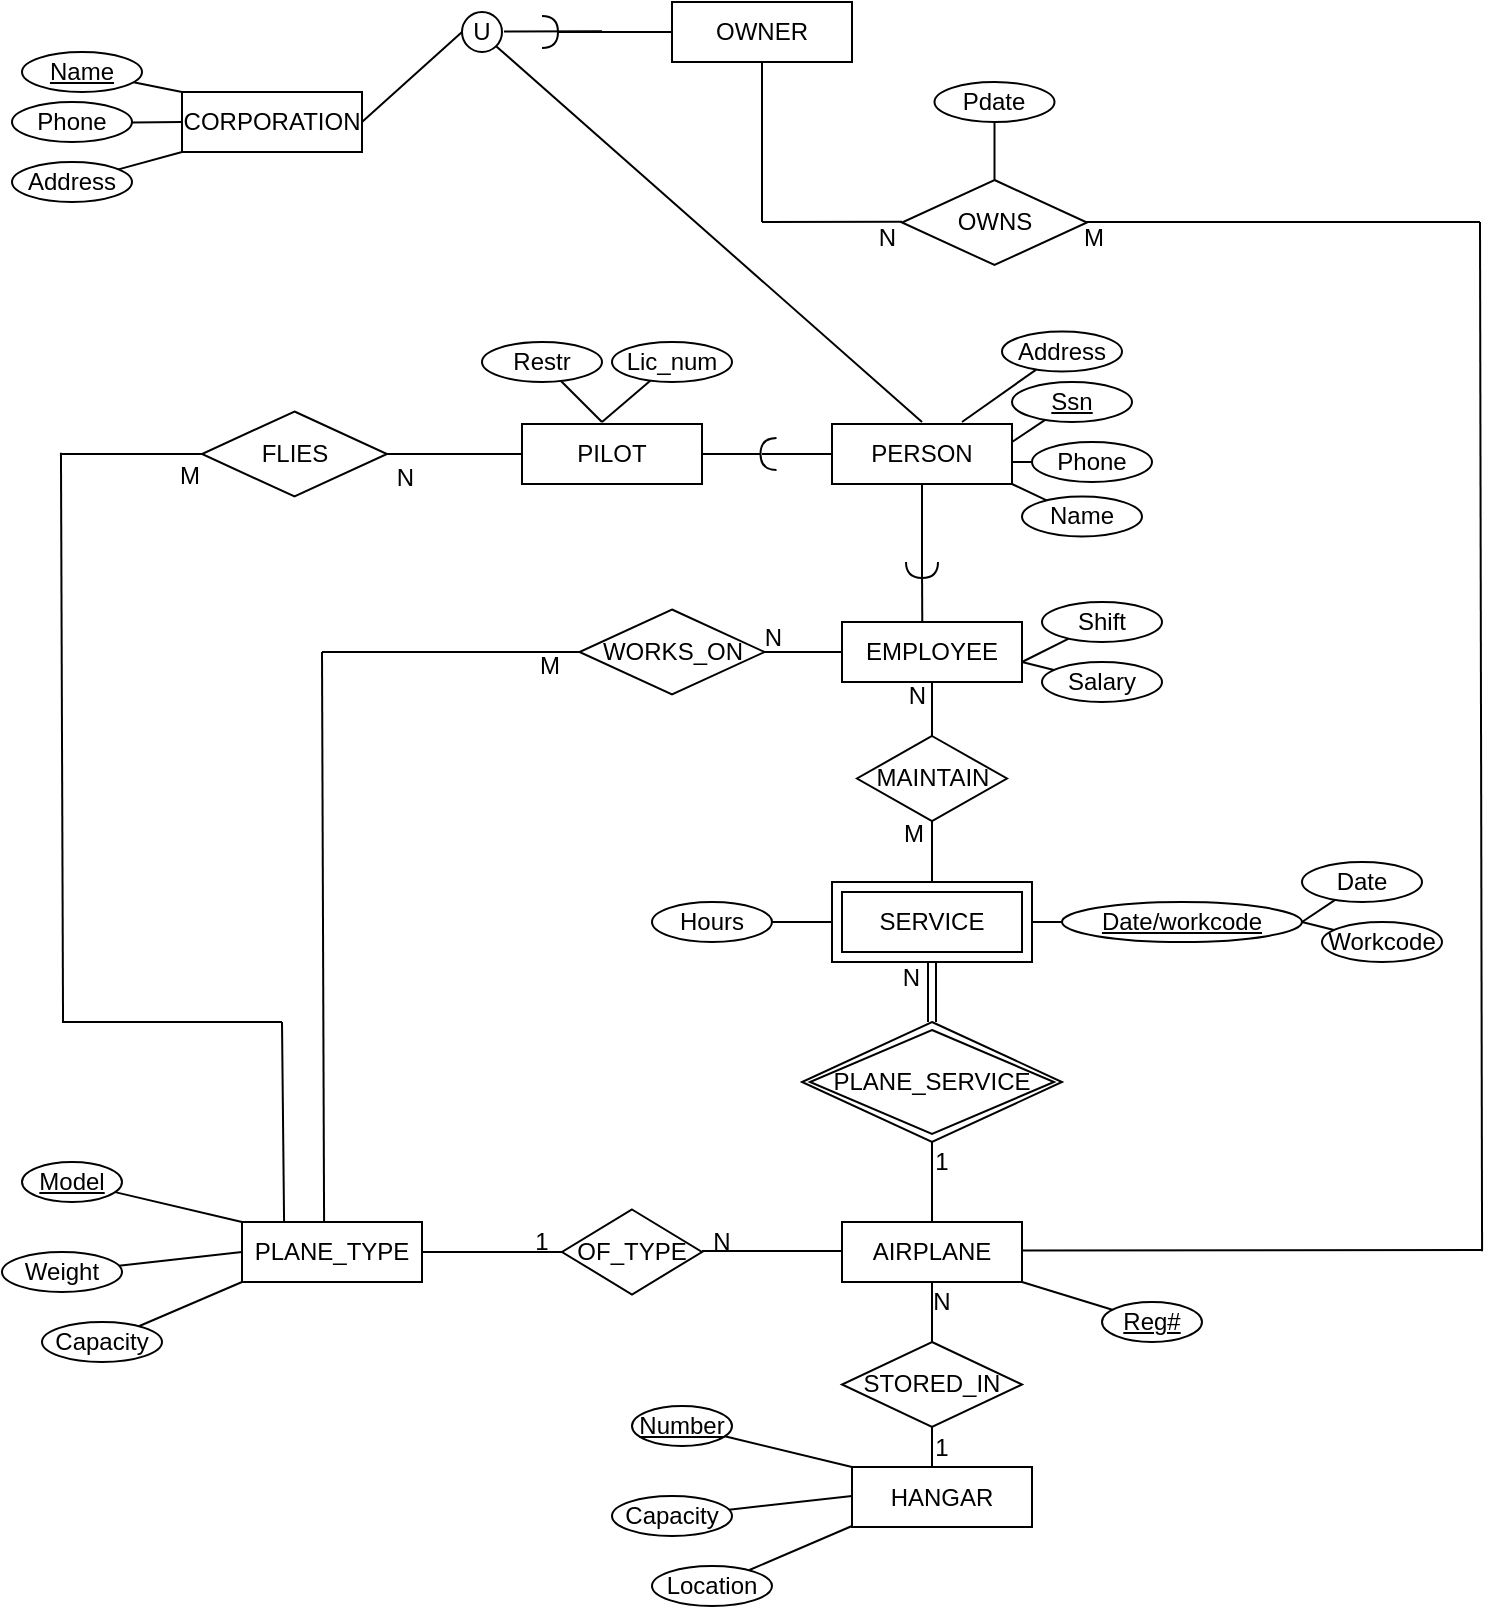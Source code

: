 <mxfile version="24.0.7" type="github">
  <diagram name="Page-1" id="tdrgTAGG6zg4VP8gDdj_">
    <mxGraphModel dx="2049" dy="1103" grid="1" gridSize="10" guides="1" tooltips="1" connect="1" arrows="1" fold="1" page="1" pageScale="1" pageWidth="850" pageHeight="1100" math="0" shadow="0">
      <root>
        <mxCell id="0" />
        <mxCell id="1" parent="0" />
        <mxCell id="QtgTP4tEdjy12H58Bp2z-3" value="PLANE_TYPE" style="rounded=0;whiteSpace=wrap;html=1;" vertex="1" parent="1">
          <mxGeometry x="220" y="620" width="90" height="30" as="geometry" />
        </mxCell>
        <mxCell id="QtgTP4tEdjy12H58Bp2z-4" value="" style="endArrow=none;html=1;rounded=0;exitX=0;exitY=0;exitDx=0;exitDy=0;" edge="1" parent="1" source="QtgTP4tEdjy12H58Bp2z-3" target="QtgTP4tEdjy12H58Bp2z-5">
          <mxGeometry width="50" height="50" relative="1" as="geometry">
            <mxPoint x="340" y="660" as="sourcePoint" />
            <mxPoint x="170" y="590" as="targetPoint" />
          </mxGeometry>
        </mxCell>
        <mxCell id="QtgTP4tEdjy12H58Bp2z-5" value="&lt;u&gt;Model&lt;/u&gt;" style="ellipse;whiteSpace=wrap;html=1;" vertex="1" parent="1">
          <mxGeometry x="110" y="590" width="50" height="20" as="geometry" />
        </mxCell>
        <mxCell id="QtgTP4tEdjy12H58Bp2z-6" value="" style="endArrow=none;html=1;rounded=0;exitX=0;exitY=1;exitDx=0;exitDy=0;" edge="1" parent="1" target="QtgTP4tEdjy12H58Bp2z-7" source="QtgTP4tEdjy12H58Bp2z-3">
          <mxGeometry width="50" height="50" relative="1" as="geometry">
            <mxPoint x="240" y="700" as="sourcePoint" />
            <mxPoint x="190" y="670" as="targetPoint" />
          </mxGeometry>
        </mxCell>
        <mxCell id="QtgTP4tEdjy12H58Bp2z-7" value="Capacity" style="ellipse;whiteSpace=wrap;html=1;" vertex="1" parent="1">
          <mxGeometry x="120" y="670" width="60" height="20" as="geometry" />
        </mxCell>
        <mxCell id="QtgTP4tEdjy12H58Bp2z-8" value="" style="endArrow=none;html=1;rounded=0;exitX=0;exitY=0.5;exitDx=0;exitDy=0;" edge="1" parent="1" target="QtgTP4tEdjy12H58Bp2z-9" source="QtgTP4tEdjy12H58Bp2z-3">
          <mxGeometry width="50" height="50" relative="1" as="geometry">
            <mxPoint x="200" y="615" as="sourcePoint" />
            <mxPoint x="170" y="635" as="targetPoint" />
          </mxGeometry>
        </mxCell>
        <mxCell id="QtgTP4tEdjy12H58Bp2z-9" value="Weight" style="ellipse;whiteSpace=wrap;html=1;" vertex="1" parent="1">
          <mxGeometry x="100" y="635" width="60" height="20" as="geometry" />
        </mxCell>
        <mxCell id="QtgTP4tEdjy12H58Bp2z-12" value="" style="endArrow=none;html=1;rounded=0;exitX=1;exitY=0.5;exitDx=0;exitDy=0;" edge="1" parent="1" source="QtgTP4tEdjy12H58Bp2z-3">
          <mxGeometry width="50" height="50" relative="1" as="geometry">
            <mxPoint x="370" y="650" as="sourcePoint" />
            <mxPoint x="380" y="635" as="targetPoint" />
          </mxGeometry>
        </mxCell>
        <mxCell id="QtgTP4tEdjy12H58Bp2z-13" value="1" style="text;strokeColor=none;align=center;fillColor=none;html=1;verticalAlign=middle;whiteSpace=wrap;rounded=0;" vertex="1" parent="1">
          <mxGeometry x="360" y="620" width="20" height="20" as="geometry" />
        </mxCell>
        <mxCell id="QtgTP4tEdjy12H58Bp2z-14" value="OF_TYPE" style="rhombus;whiteSpace=wrap;html=1;" vertex="1" parent="1">
          <mxGeometry x="380" y="613.75" width="70" height="42.5" as="geometry" />
        </mxCell>
        <mxCell id="QtgTP4tEdjy12H58Bp2z-15" value="" style="endArrow=none;html=1;rounded=0;exitX=1;exitY=0.5;exitDx=0;exitDy=0;" edge="1" parent="1">
          <mxGeometry width="50" height="50" relative="1" as="geometry">
            <mxPoint x="450" y="634.52" as="sourcePoint" />
            <mxPoint x="520" y="634.52" as="targetPoint" />
          </mxGeometry>
        </mxCell>
        <mxCell id="QtgTP4tEdjy12H58Bp2z-16" value="N" style="text;strokeColor=none;align=center;fillColor=none;html=1;verticalAlign=middle;whiteSpace=wrap;rounded=0;" vertex="1" parent="1">
          <mxGeometry x="450" y="620" width="20" height="20" as="geometry" />
        </mxCell>
        <mxCell id="QtgTP4tEdjy12H58Bp2z-17" value="AIRPLANE" style="rounded=0;whiteSpace=wrap;html=1;" vertex="1" parent="1">
          <mxGeometry x="520" y="620" width="90" height="30" as="geometry" />
        </mxCell>
        <mxCell id="QtgTP4tEdjy12H58Bp2z-18" value="" style="endArrow=none;html=1;rounded=0;exitX=1;exitY=1;exitDx=0;exitDy=0;" edge="1" parent="1" target="QtgTP4tEdjy12H58Bp2z-19" source="QtgTP4tEdjy12H58Bp2z-17">
          <mxGeometry width="50" height="50" relative="1" as="geometry">
            <mxPoint x="552.5" y="620" as="sourcePoint" />
            <mxPoint x="580" y="580" as="targetPoint" />
          </mxGeometry>
        </mxCell>
        <mxCell id="QtgTP4tEdjy12H58Bp2z-19" value="&lt;u&gt;Reg#&lt;/u&gt;" style="ellipse;whiteSpace=wrap;html=1;" vertex="1" parent="1">
          <mxGeometry x="650" y="660" width="50" height="20" as="geometry" />
        </mxCell>
        <mxCell id="QtgTP4tEdjy12H58Bp2z-20" value="" style="endArrow=none;html=1;rounded=0;exitX=0.5;exitY=1;exitDx=0;exitDy=0;" edge="1" parent="1" source="QtgTP4tEdjy12H58Bp2z-17">
          <mxGeometry width="50" height="50" relative="1" as="geometry">
            <mxPoint x="460" y="644.52" as="sourcePoint" />
            <mxPoint x="565" y="680" as="targetPoint" />
          </mxGeometry>
        </mxCell>
        <mxCell id="QtgTP4tEdjy12H58Bp2z-21" value="N" style="text;strokeColor=none;align=center;fillColor=none;html=1;verticalAlign=middle;whiteSpace=wrap;rounded=0;" vertex="1" parent="1">
          <mxGeometry x="560" y="650" width="20" height="20" as="geometry" />
        </mxCell>
        <mxCell id="QtgTP4tEdjy12H58Bp2z-22" value="STORED_IN" style="rhombus;whiteSpace=wrap;html=1;" vertex="1" parent="1">
          <mxGeometry x="520" y="680" width="90" height="42.5" as="geometry" />
        </mxCell>
        <mxCell id="QtgTP4tEdjy12H58Bp2z-23" value="" style="endArrow=none;html=1;rounded=0;exitX=0.5;exitY=1;exitDx=0;exitDy=0;" edge="1" parent="1">
          <mxGeometry width="50" height="50" relative="1" as="geometry">
            <mxPoint x="565" y="722.5" as="sourcePoint" />
            <mxPoint x="565" y="752.5" as="targetPoint" />
          </mxGeometry>
        </mxCell>
        <mxCell id="QtgTP4tEdjy12H58Bp2z-24" value="1" style="text;strokeColor=none;align=center;fillColor=none;html=1;verticalAlign=middle;whiteSpace=wrap;rounded=0;" vertex="1" parent="1">
          <mxGeometry x="560" y="722.5" width="20" height="20" as="geometry" />
        </mxCell>
        <mxCell id="QtgTP4tEdjy12H58Bp2z-25" value="HANGAR" style="rounded=0;whiteSpace=wrap;html=1;" vertex="1" parent="1">
          <mxGeometry x="525" y="742.5" width="90" height="30" as="geometry" />
        </mxCell>
        <mxCell id="QtgTP4tEdjy12H58Bp2z-26" value="" style="endArrow=none;html=1;rounded=0;exitX=0;exitY=0;exitDx=0;exitDy=0;" edge="1" parent="1" target="QtgTP4tEdjy12H58Bp2z-27" source="QtgTP4tEdjy12H58Bp2z-25">
          <mxGeometry width="50" height="50" relative="1" as="geometry">
            <mxPoint x="520" y="740" as="sourcePoint" />
            <mxPoint x="475" y="712" as="targetPoint" />
          </mxGeometry>
        </mxCell>
        <mxCell id="QtgTP4tEdjy12H58Bp2z-27" value="&lt;u&gt;Number&lt;/u&gt;" style="ellipse;whiteSpace=wrap;html=1;" vertex="1" parent="1">
          <mxGeometry x="415" y="712" width="50" height="20" as="geometry" />
        </mxCell>
        <mxCell id="QtgTP4tEdjy12H58Bp2z-28" value="" style="endArrow=none;html=1;rounded=0;exitX=0;exitY=1;exitDx=0;exitDy=0;" edge="1" parent="1" target="QtgTP4tEdjy12H58Bp2z-29">
          <mxGeometry width="50" height="50" relative="1" as="geometry">
            <mxPoint x="525" y="772" as="sourcePoint" />
            <mxPoint x="495" y="792" as="targetPoint" />
          </mxGeometry>
        </mxCell>
        <mxCell id="QtgTP4tEdjy12H58Bp2z-29" value="Location" style="ellipse;whiteSpace=wrap;html=1;" vertex="1" parent="1">
          <mxGeometry x="425" y="792" width="60" height="20" as="geometry" />
        </mxCell>
        <mxCell id="QtgTP4tEdjy12H58Bp2z-30" value="" style="endArrow=none;html=1;rounded=0;exitX=0;exitY=0.5;exitDx=0;exitDy=0;" edge="1" parent="1" target="QtgTP4tEdjy12H58Bp2z-31">
          <mxGeometry width="50" height="50" relative="1" as="geometry">
            <mxPoint x="525" y="757" as="sourcePoint" />
            <mxPoint x="475" y="757" as="targetPoint" />
          </mxGeometry>
        </mxCell>
        <mxCell id="QtgTP4tEdjy12H58Bp2z-31" value="Capacity" style="ellipse;whiteSpace=wrap;html=1;" vertex="1" parent="1">
          <mxGeometry x="405" y="757" width="60" height="20" as="geometry" />
        </mxCell>
        <mxCell id="QtgTP4tEdjy12H58Bp2z-32" value="" style="endArrow=none;html=1;rounded=0;exitX=0.5;exitY=0;exitDx=0;exitDy=0;" edge="1" parent="1" source="QtgTP4tEdjy12H58Bp2z-17">
          <mxGeometry width="50" height="50" relative="1" as="geometry">
            <mxPoint x="575" y="660" as="sourcePoint" />
            <mxPoint x="565" y="580" as="targetPoint" />
          </mxGeometry>
        </mxCell>
        <mxCell id="QtgTP4tEdjy12H58Bp2z-34" value="1" style="text;strokeColor=none;align=center;fillColor=none;html=1;verticalAlign=middle;whiteSpace=wrap;rounded=0;" vertex="1" parent="1">
          <mxGeometry x="560" y="580" width="20" height="20" as="geometry" />
        </mxCell>
        <mxCell id="QtgTP4tEdjy12H58Bp2z-35" value="PLANE_SERVICE" style="shape=rhombus;double=1;perimeter=rhombusPerimeter;whiteSpace=wrap;html=1;align=center;" vertex="1" parent="1">
          <mxGeometry x="500" y="520" width="130" height="60" as="geometry" />
        </mxCell>
        <mxCell id="QtgTP4tEdjy12H58Bp2z-36" value="" style="shape=link;html=1;rounded=0;exitX=0.5;exitY=0;exitDx=0;exitDy=0;" edge="1" parent="1" source="QtgTP4tEdjy12H58Bp2z-35">
          <mxGeometry relative="1" as="geometry">
            <mxPoint x="500" y="510" as="sourcePoint" />
            <mxPoint x="565" y="490" as="targetPoint" />
          </mxGeometry>
        </mxCell>
        <mxCell id="QtgTP4tEdjy12H58Bp2z-37" value="" style="resizable=0;html=1;whiteSpace=wrap;align=left;verticalAlign=bottom;" connectable="0" vertex="1" parent="QtgTP4tEdjy12H58Bp2z-36">
          <mxGeometry x="-1" relative="1" as="geometry" />
        </mxCell>
        <mxCell id="QtgTP4tEdjy12H58Bp2z-38" value="N" style="resizable=0;html=1;whiteSpace=wrap;align=right;verticalAlign=bottom;" connectable="0" vertex="1" parent="QtgTP4tEdjy12H58Bp2z-36">
          <mxGeometry x="1" relative="1" as="geometry">
            <mxPoint x="-5" y="16" as="offset" />
          </mxGeometry>
        </mxCell>
        <mxCell id="QtgTP4tEdjy12H58Bp2z-39" value="SERVICE" style="shape=ext;margin=3;double=1;whiteSpace=wrap;html=1;align=center;" vertex="1" parent="1">
          <mxGeometry x="515" y="450" width="100" height="40" as="geometry" />
        </mxCell>
        <mxCell id="QtgTP4tEdjy12H58Bp2z-40" value="" style="endArrow=none;html=1;rounded=0;exitX=0;exitY=0.5;exitDx=0;exitDy=0;" edge="1" parent="1" target="QtgTP4tEdjy12H58Bp2z-41" source="QtgTP4tEdjy12H58Bp2z-39">
          <mxGeometry width="50" height="50" relative="1" as="geometry">
            <mxPoint x="500" y="470" as="sourcePoint" />
            <mxPoint x="450" y="470" as="targetPoint" />
          </mxGeometry>
        </mxCell>
        <mxCell id="QtgTP4tEdjy12H58Bp2z-41" value="Hours" style="ellipse;whiteSpace=wrap;html=1;" vertex="1" parent="1">
          <mxGeometry x="425" y="460" width="60" height="20" as="geometry" />
        </mxCell>
        <mxCell id="QtgTP4tEdjy12H58Bp2z-42" value="" style="endArrow=none;html=1;rounded=0;exitX=1;exitY=0.5;exitDx=0;exitDy=0;" edge="1" parent="1" target="QtgTP4tEdjy12H58Bp2z-43" source="QtgTP4tEdjy12H58Bp2z-39">
          <mxGeometry width="50" height="50" relative="1" as="geometry">
            <mxPoint x="720" y="470" as="sourcePoint" />
            <mxPoint x="655" y="470" as="targetPoint" />
          </mxGeometry>
        </mxCell>
        <mxCell id="QtgTP4tEdjy12H58Bp2z-43" value="&lt;u&gt;Date/workcode&lt;/u&gt;" style="ellipse;whiteSpace=wrap;html=1;" vertex="1" parent="1">
          <mxGeometry x="630" y="460" width="120" height="20" as="geometry" />
        </mxCell>
        <mxCell id="QtgTP4tEdjy12H58Bp2z-44" value="" style="endArrow=none;html=1;rounded=0;exitX=1;exitY=0.5;exitDx=0;exitDy=0;" edge="1" parent="1" target="QtgTP4tEdjy12H58Bp2z-45" source="QtgTP4tEdjy12H58Bp2z-43">
          <mxGeometry width="50" height="50" relative="1" as="geometry">
            <mxPoint x="840" y="450" as="sourcePoint" />
            <mxPoint x="775" y="450" as="targetPoint" />
          </mxGeometry>
        </mxCell>
        <mxCell id="QtgTP4tEdjy12H58Bp2z-45" value="Date" style="ellipse;whiteSpace=wrap;html=1;" vertex="1" parent="1">
          <mxGeometry x="750" y="440" width="60" height="20" as="geometry" />
        </mxCell>
        <mxCell id="QtgTP4tEdjy12H58Bp2z-46" value="" style="endArrow=none;html=1;rounded=0;" edge="1" parent="1" target="QtgTP4tEdjy12H58Bp2z-47">
          <mxGeometry width="50" height="50" relative="1" as="geometry">
            <mxPoint x="750" y="470" as="sourcePoint" />
            <mxPoint x="785" y="490" as="targetPoint" />
          </mxGeometry>
        </mxCell>
        <mxCell id="QtgTP4tEdjy12H58Bp2z-47" value="Workcode" style="ellipse;whiteSpace=wrap;html=1;" vertex="1" parent="1">
          <mxGeometry x="760" y="470" width="60" height="20" as="geometry" />
        </mxCell>
        <mxCell id="QtgTP4tEdjy12H58Bp2z-49" value="" style="endArrow=none;html=1;rounded=0;entryX=0.5;entryY=0;entryDx=0;entryDy=0;exitX=0.5;exitY=1;exitDx=0;exitDy=0;" edge="1" parent="1" source="QtgTP4tEdjy12H58Bp2z-50" target="QtgTP4tEdjy12H58Bp2z-39">
          <mxGeometry width="50" height="50" relative="1" as="geometry">
            <mxPoint x="560" y="410" as="sourcePoint" />
            <mxPoint x="167" y="615" as="targetPoint" />
          </mxGeometry>
        </mxCell>
        <mxCell id="QtgTP4tEdjy12H58Bp2z-50" value="MAINTAIN" style="rhombus;whiteSpace=wrap;html=1;" vertex="1" parent="1">
          <mxGeometry x="527.5" y="377" width="75" height="42.5" as="geometry" />
        </mxCell>
        <mxCell id="QtgTP4tEdjy12H58Bp2z-51" value="M" style="resizable=0;html=1;whiteSpace=wrap;align=right;verticalAlign=bottom;" connectable="0" vertex="1" parent="1">
          <mxGeometry x="562" y="434.004" as="geometry" />
        </mxCell>
        <mxCell id="QtgTP4tEdjy12H58Bp2z-52" value="" style="endArrow=none;html=1;rounded=0;entryX=0.5;entryY=0;entryDx=0;entryDy=0;exitX=0.5;exitY=1;exitDx=0;exitDy=0;" edge="1" parent="1">
          <mxGeometry width="50" height="50" relative="1" as="geometry">
            <mxPoint x="565" y="347" as="sourcePoint" />
            <mxPoint x="565" y="377" as="targetPoint" />
          </mxGeometry>
        </mxCell>
        <mxCell id="QtgTP4tEdjy12H58Bp2z-53" value="N" style="resizable=0;html=1;whiteSpace=wrap;align=right;verticalAlign=bottom;" connectable="0" vertex="1" parent="1">
          <mxGeometry x="563" y="365.004" as="geometry" />
        </mxCell>
        <mxCell id="QtgTP4tEdjy12H58Bp2z-54" value="EMPLOYEE" style="rounded=0;whiteSpace=wrap;html=1;" vertex="1" parent="1">
          <mxGeometry x="520" y="320" width="90" height="30" as="geometry" />
        </mxCell>
        <mxCell id="QtgTP4tEdjy12H58Bp2z-55" value="" style="endArrow=none;html=1;rounded=0;exitX=1;exitY=0.5;exitDx=0;exitDy=0;" edge="1" parent="1" target="QtgTP4tEdjy12H58Bp2z-56">
          <mxGeometry width="50" height="50" relative="1" as="geometry">
            <mxPoint x="610" y="340" as="sourcePoint" />
            <mxPoint x="635" y="320" as="targetPoint" />
          </mxGeometry>
        </mxCell>
        <mxCell id="QtgTP4tEdjy12H58Bp2z-56" value="Shift" style="ellipse;whiteSpace=wrap;html=1;" vertex="1" parent="1">
          <mxGeometry x="620" y="310" width="60" height="20" as="geometry" />
        </mxCell>
        <mxCell id="QtgTP4tEdjy12H58Bp2z-57" value="" style="endArrow=none;html=1;rounded=0;" edge="1" parent="1" target="QtgTP4tEdjy12H58Bp2z-58">
          <mxGeometry width="50" height="50" relative="1" as="geometry">
            <mxPoint x="610" y="340" as="sourcePoint" />
            <mxPoint x="645" y="360" as="targetPoint" />
          </mxGeometry>
        </mxCell>
        <mxCell id="QtgTP4tEdjy12H58Bp2z-58" value="Salary" style="ellipse;whiteSpace=wrap;html=1;" vertex="1" parent="1">
          <mxGeometry x="620" y="340" width="60" height="20" as="geometry" />
        </mxCell>
        <mxCell id="QtgTP4tEdjy12H58Bp2z-59" value="WORKS_ON" style="rhombus;whiteSpace=wrap;html=1;" vertex="1" parent="1">
          <mxGeometry x="388.75" y="313.75" width="92.5" height="42.5" as="geometry" />
        </mxCell>
        <mxCell id="QtgTP4tEdjy12H58Bp2z-60" value="" style="endArrow=none;html=1;rounded=0;entryX=1;entryY=0.5;entryDx=0;entryDy=0;exitX=0;exitY=0.5;exitDx=0;exitDy=0;" edge="1" parent="1" source="QtgTP4tEdjy12H58Bp2z-54" target="QtgTP4tEdjy12H58Bp2z-59">
          <mxGeometry width="50" height="50" relative="1" as="geometry">
            <mxPoint x="575" y="357" as="sourcePoint" />
            <mxPoint x="575" y="387" as="targetPoint" />
          </mxGeometry>
        </mxCell>
        <mxCell id="QtgTP4tEdjy12H58Bp2z-62" value="N" style="resizable=0;html=1;whiteSpace=wrap;align=right;verticalAlign=bottom;" connectable="0" vertex="1" parent="1">
          <mxGeometry x="491" y="336.004" as="geometry" />
        </mxCell>
        <mxCell id="QtgTP4tEdjy12H58Bp2z-63" value="M" style="resizable=0;html=1;whiteSpace=wrap;align=right;verticalAlign=bottom;" connectable="0" vertex="1" parent="1">
          <mxGeometry x="380" y="350.004" as="geometry" />
        </mxCell>
        <mxCell id="QtgTP4tEdjy12H58Bp2z-65" value="" style="endArrow=none;html=1;rounded=0;exitX=0;exitY=0.5;exitDx=0;exitDy=0;" edge="1" parent="1" source="QtgTP4tEdjy12H58Bp2z-59">
          <mxGeometry width="50" height="50" relative="1" as="geometry">
            <mxPoint x="230" y="630" as="sourcePoint" />
            <mxPoint x="260" y="335" as="targetPoint" />
          </mxGeometry>
        </mxCell>
        <mxCell id="QtgTP4tEdjy12H58Bp2z-67" value="" style="endArrow=none;html=1;rounded=0;exitX=0.456;exitY=-0.014;exitDx=0;exitDy=0;exitPerimeter=0;" edge="1" parent="1">
          <mxGeometry width="50" height="50" relative="1" as="geometry">
            <mxPoint x="261.04" y="619.58" as="sourcePoint" />
            <mxPoint x="260" y="335" as="targetPoint" />
          </mxGeometry>
        </mxCell>
        <mxCell id="QtgTP4tEdjy12H58Bp2z-68" value="" style="rounded=0;orthogonalLoop=1;jettySize=auto;html=1;endArrow=halfCircle;endFill=0;endSize=6;strokeWidth=1;sketch=0;fontSize=12;curved=1;exitX=0.446;exitY=0.001;exitDx=0;exitDy=0;exitPerimeter=0;" edge="1" parent="1" source="QtgTP4tEdjy12H58Bp2z-54">
          <mxGeometry relative="1" as="geometry">
            <mxPoint x="561.04" y="320.46" as="sourcePoint" />
            <mxPoint x="560" y="290" as="targetPoint" />
          </mxGeometry>
        </mxCell>
        <mxCell id="QtgTP4tEdjy12H58Bp2z-69" value="" style="ellipse;whiteSpace=wrap;html=1;align=center;aspect=fixed;fillColor=none;strokeColor=none;resizable=0;perimeter=centerPerimeter;rotatable=0;allowArrows=0;points=[];outlineConnect=1;" vertex="1" parent="1">
          <mxGeometry x="440" y="280" width="10" height="10" as="geometry" />
        </mxCell>
        <mxCell id="QtgTP4tEdjy12H58Bp2z-72" value="" style="endArrow=none;html=1;rounded=0;" edge="1" parent="1">
          <mxGeometry width="50" height="50" relative="1" as="geometry">
            <mxPoint x="560" y="249" as="sourcePoint" />
            <mxPoint x="560" y="299" as="targetPoint" />
          </mxGeometry>
        </mxCell>
        <mxCell id="QtgTP4tEdjy12H58Bp2z-73" value="PERSON" style="rounded=0;whiteSpace=wrap;html=1;" vertex="1" parent="1">
          <mxGeometry x="515" y="221" width="90" height="30" as="geometry" />
        </mxCell>
        <mxCell id="QtgTP4tEdjy12H58Bp2z-74" value="" style="rounded=0;orthogonalLoop=1;jettySize=auto;html=1;endArrow=halfCircle;endFill=0;endSize=6;strokeWidth=1;sketch=0;fontSize=12;curved=1;" edge="1" parent="1">
          <mxGeometry relative="1" as="geometry">
            <mxPoint x="446" y="236" as="sourcePoint" />
            <mxPoint x="487.25" y="236" as="targetPoint" />
          </mxGeometry>
        </mxCell>
        <mxCell id="QtgTP4tEdjy12H58Bp2z-75" value="" style="endArrow=none;html=1;rounded=0;exitX=0;exitY=0.5;exitDx=0;exitDy=0;" edge="1" parent="1" source="QtgTP4tEdjy12H58Bp2z-73">
          <mxGeometry width="50" height="50" relative="1" as="geometry">
            <mxPoint x="481.25" y="219" as="sourcePoint" />
            <mxPoint x="480" y="236" as="targetPoint" />
          </mxGeometry>
        </mxCell>
        <mxCell id="QtgTP4tEdjy12H58Bp2z-76" value="PILOT" style="rounded=0;whiteSpace=wrap;html=1;" vertex="1" parent="1">
          <mxGeometry x="360" y="221" width="90" height="30" as="geometry" />
        </mxCell>
        <mxCell id="QtgTP4tEdjy12H58Bp2z-77" value="" style="endArrow=none;html=1;rounded=0;" edge="1" parent="1" target="QtgTP4tEdjy12H58Bp2z-78">
          <mxGeometry width="50" height="50" relative="1" as="geometry">
            <mxPoint x="400" y="220" as="sourcePoint" />
            <mxPoint x="395" y="170" as="targetPoint" />
          </mxGeometry>
        </mxCell>
        <mxCell id="QtgTP4tEdjy12H58Bp2z-78" value="Lic_num" style="ellipse;whiteSpace=wrap;html=1;" vertex="1" parent="1">
          <mxGeometry x="405" y="180" width="60" height="20" as="geometry" />
        </mxCell>
        <mxCell id="QtgTP4tEdjy12H58Bp2z-79" value="" style="endArrow=none;html=1;rounded=0;" edge="1" parent="1" target="QtgTP4tEdjy12H58Bp2z-80">
          <mxGeometry width="50" height="50" relative="1" as="geometry">
            <mxPoint x="400" y="220" as="sourcePoint" />
            <mxPoint x="405" y="210" as="targetPoint" />
          </mxGeometry>
        </mxCell>
        <mxCell id="QtgTP4tEdjy12H58Bp2z-80" value="Restr" style="ellipse;whiteSpace=wrap;html=1;" vertex="1" parent="1">
          <mxGeometry x="340" y="180" width="60" height="20" as="geometry" />
        </mxCell>
        <mxCell id="QtgTP4tEdjy12H58Bp2z-81" value="N" style="resizable=0;html=1;whiteSpace=wrap;align=right;verticalAlign=bottom;" connectable="0" vertex="1" parent="1">
          <mxGeometry x="303" y="251.004" as="geometry">
            <mxPoint x="4" y="5" as="offset" />
          </mxGeometry>
        </mxCell>
        <mxCell id="QtgTP4tEdjy12H58Bp2z-82" value="" style="endArrow=none;html=1;rounded=0;exitX=0;exitY=0.5;exitDx=0;exitDy=0;" edge="1" parent="1">
          <mxGeometry width="50" height="50" relative="1" as="geometry">
            <mxPoint x="360" y="236" as="sourcePoint" />
            <mxPoint x="290" y="236" as="targetPoint" />
          </mxGeometry>
        </mxCell>
        <mxCell id="QtgTP4tEdjy12H58Bp2z-83" value="FLIES" style="rhombus;whiteSpace=wrap;html=1;" vertex="1" parent="1">
          <mxGeometry x="200" y="214.75" width="92.5" height="42.5" as="geometry" />
        </mxCell>
        <mxCell id="QtgTP4tEdjy12H58Bp2z-84" value="M" style="resizable=0;html=1;whiteSpace=wrap;align=right;verticalAlign=bottom;" connectable="0" vertex="1" parent="1">
          <mxGeometry x="200" y="250.004" as="geometry">
            <mxPoint y="5" as="offset" />
          </mxGeometry>
        </mxCell>
        <mxCell id="QtgTP4tEdjy12H58Bp2z-85" value="" style="endArrow=none;html=1;rounded=0;exitX=0;exitY=0.5;exitDx=0;exitDy=0;" edge="1" parent="1">
          <mxGeometry width="50" height="50" relative="1" as="geometry">
            <mxPoint x="200" y="236" as="sourcePoint" />
            <mxPoint x="130" y="236" as="targetPoint" />
          </mxGeometry>
        </mxCell>
        <mxCell id="QtgTP4tEdjy12H58Bp2z-86" value="" style="endArrow=none;html=1;rounded=0;exitX=0.456;exitY=-0.014;exitDx=0;exitDy=0;exitPerimeter=0;" edge="1" parent="1">
          <mxGeometry width="50" height="50" relative="1" as="geometry">
            <mxPoint x="130.52" y="520.0" as="sourcePoint" />
            <mxPoint x="129.48" y="235.42" as="targetPoint" />
          </mxGeometry>
        </mxCell>
        <mxCell id="QtgTP4tEdjy12H58Bp2z-87" value="" style="endArrow=none;html=1;rounded=0;" edge="1" parent="1">
          <mxGeometry width="50" height="50" relative="1" as="geometry">
            <mxPoint x="240" y="520" as="sourcePoint" />
            <mxPoint x="130" y="520" as="targetPoint" />
          </mxGeometry>
        </mxCell>
        <mxCell id="QtgTP4tEdjy12H58Bp2z-88" value="" style="endArrow=none;html=1;rounded=0;exitX=0.456;exitY=-0.014;exitDx=0;exitDy=0;exitPerimeter=0;" edge="1" parent="1">
          <mxGeometry width="50" height="50" relative="1" as="geometry">
            <mxPoint x="241.04" y="620.0" as="sourcePoint" />
            <mxPoint x="240" y="520" as="targetPoint" />
          </mxGeometry>
        </mxCell>
        <mxCell id="QtgTP4tEdjy12H58Bp2z-89" value="" style="endArrow=none;html=1;rounded=0;exitX=1;exitY=0.5;exitDx=0;exitDy=0;" edge="1" parent="1" target="QtgTP4tEdjy12H58Bp2z-90">
          <mxGeometry width="50" height="50" relative="1" as="geometry">
            <mxPoint x="605" y="230" as="sourcePoint" />
            <mxPoint x="630" y="210" as="targetPoint" />
          </mxGeometry>
        </mxCell>
        <mxCell id="QtgTP4tEdjy12H58Bp2z-90" value="&lt;u&gt;Ssn&lt;/u&gt;" style="ellipse;whiteSpace=wrap;html=1;" vertex="1" parent="1">
          <mxGeometry x="605" y="200" width="60" height="20" as="geometry" />
        </mxCell>
        <mxCell id="QtgTP4tEdjy12H58Bp2z-91" value="" style="endArrow=none;html=1;rounded=0;exitX=1;exitY=0.633;exitDx=0;exitDy=0;exitPerimeter=0;" edge="1" parent="1" target="QtgTP4tEdjy12H58Bp2z-92" source="QtgTP4tEdjy12H58Bp2z-73">
          <mxGeometry width="50" height="50" relative="1" as="geometry">
            <mxPoint x="605" y="230" as="sourcePoint" />
            <mxPoint x="640" y="250" as="targetPoint" />
          </mxGeometry>
        </mxCell>
        <mxCell id="QtgTP4tEdjy12H58Bp2z-92" value="Phone" style="ellipse;whiteSpace=wrap;html=1;" vertex="1" parent="1">
          <mxGeometry x="615" y="230" width="60" height="20" as="geometry" />
        </mxCell>
        <mxCell id="QtgTP4tEdjy12H58Bp2z-93" value="" style="endArrow=none;html=1;rounded=0;exitX=1;exitY=1;exitDx=0;exitDy=0;" edge="1" parent="1" target="QtgTP4tEdjy12H58Bp2z-94" source="QtgTP4tEdjy12H58Bp2z-73">
          <mxGeometry width="50" height="50" relative="1" as="geometry">
            <mxPoint x="690" y="250" as="sourcePoint" />
            <mxPoint x="715" y="230" as="targetPoint" />
          </mxGeometry>
        </mxCell>
        <mxCell id="QtgTP4tEdjy12H58Bp2z-94" value="Name" style="ellipse;whiteSpace=wrap;html=1;" vertex="1" parent="1">
          <mxGeometry x="610" y="257.25" width="60" height="20" as="geometry" />
        </mxCell>
        <mxCell id="QtgTP4tEdjy12H58Bp2z-97" value="" style="endArrow=none;html=1;rounded=0;" edge="1" parent="1" target="QtgTP4tEdjy12H58Bp2z-98">
          <mxGeometry width="50" height="50" relative="1" as="geometry">
            <mxPoint x="580" y="220" as="sourcePoint" />
            <mxPoint x="675" y="147.5" as="targetPoint" />
          </mxGeometry>
        </mxCell>
        <mxCell id="QtgTP4tEdjy12H58Bp2z-98" value="Address" style="ellipse;whiteSpace=wrap;html=1;" vertex="1" parent="1">
          <mxGeometry x="600" y="174.75" width="60" height="20" as="geometry" />
        </mxCell>
        <mxCell id="QtgTP4tEdjy12H58Bp2z-99" value="" style="endArrow=none;html=1;rounded=0;" edge="1" parent="1">
          <mxGeometry width="50" height="50" relative="1" as="geometry">
            <mxPoint x="840" y="634" as="sourcePoint" />
            <mxPoint x="610" y="634.31" as="targetPoint" />
          </mxGeometry>
        </mxCell>
        <mxCell id="QtgTP4tEdjy12H58Bp2z-101" value="" style="endArrow=none;html=1;rounded=0;exitX=0.456;exitY=-0.014;exitDx=0;exitDy=0;exitPerimeter=0;" edge="1" parent="1">
          <mxGeometry width="50" height="50" relative="1" as="geometry">
            <mxPoint x="840.04" y="634.58" as="sourcePoint" />
            <mxPoint x="839" y="120" as="targetPoint" />
          </mxGeometry>
        </mxCell>
        <mxCell id="QtgTP4tEdjy12H58Bp2z-102" value="" style="endArrow=none;html=1;rounded=0;exitX=0;exitY=0.5;exitDx=0;exitDy=0;" edge="1" parent="1">
          <mxGeometry width="50" height="50" relative="1" as="geometry">
            <mxPoint x="839" y="120" as="sourcePoint" />
            <mxPoint x="640" y="120" as="targetPoint" />
          </mxGeometry>
        </mxCell>
        <mxCell id="QtgTP4tEdjy12H58Bp2z-103" value="OWNS" style="rhombus;whiteSpace=wrap;html=1;" vertex="1" parent="1">
          <mxGeometry x="550" y="99" width="92.5" height="42.5" as="geometry" />
        </mxCell>
        <mxCell id="QtgTP4tEdjy12H58Bp2z-104" value="M" style="resizable=0;html=1;whiteSpace=wrap;align=right;verticalAlign=bottom;" connectable="0" vertex="1" parent="1">
          <mxGeometry x="652" y="131.004" as="geometry">
            <mxPoint y="5" as="offset" />
          </mxGeometry>
        </mxCell>
        <mxCell id="QtgTP4tEdjy12H58Bp2z-105" value="" style="endArrow=none;html=1;rounded=0;exitX=0.5;exitY=0;exitDx=0;exitDy=0;" edge="1" parent="1" target="QtgTP4tEdjy12H58Bp2z-106" source="QtgTP4tEdjy12H58Bp2z-103">
          <mxGeometry width="50" height="50" relative="1" as="geometry">
            <mxPoint x="595" y="99" as="sourcePoint" />
            <mxPoint x="600" y="89" as="targetPoint" />
          </mxGeometry>
        </mxCell>
        <mxCell id="QtgTP4tEdjy12H58Bp2z-106" value="Pdate" style="ellipse;whiteSpace=wrap;html=1;" vertex="1" parent="1">
          <mxGeometry x="566.25" y="50" width="60" height="20" as="geometry" />
        </mxCell>
        <mxCell id="QtgTP4tEdjy12H58Bp2z-107" value="" style="endArrow=none;html=1;rounded=0;exitX=0;exitY=0.5;exitDx=0;exitDy=0;" edge="1" parent="1">
          <mxGeometry width="50" height="50" relative="1" as="geometry">
            <mxPoint x="550" y="119.91" as="sourcePoint" />
            <mxPoint x="480" y="120" as="targetPoint" />
          </mxGeometry>
        </mxCell>
        <mxCell id="QtgTP4tEdjy12H58Bp2z-108" value="N" style="resizable=0;html=1;whiteSpace=wrap;align=right;verticalAlign=bottom;" connectable="0" vertex="1" parent="1">
          <mxGeometry x="314" y="263.004" as="geometry">
            <mxPoint x="234" y="-127" as="offset" />
          </mxGeometry>
        </mxCell>
        <mxCell id="QtgTP4tEdjy12H58Bp2z-109" value="OWNER" style="rounded=0;whiteSpace=wrap;html=1;" vertex="1" parent="1">
          <mxGeometry x="435" y="10" width="90" height="30" as="geometry" />
        </mxCell>
        <mxCell id="QtgTP4tEdjy12H58Bp2z-110" value="" style="rounded=0;orthogonalLoop=1;jettySize=auto;html=1;endArrow=halfCircle;endFill=0;endSize=6;strokeWidth=1;sketch=0;fontSize=12;curved=1;exitX=0;exitY=0.5;exitDx=0;exitDy=0;" edge="1" parent="1" source="QtgTP4tEdjy12H58Bp2z-109">
          <mxGeometry relative="1" as="geometry">
            <mxPoint x="260" y="119.91" as="sourcePoint" />
            <mxPoint x="370" y="25" as="targetPoint" />
          </mxGeometry>
        </mxCell>
        <mxCell id="QtgTP4tEdjy12H58Bp2z-111" value="" style="endArrow=none;html=1;rounded=0;exitX=0;exitY=0.5;exitDx=0;exitDy=0;" edge="1" parent="1">
          <mxGeometry width="50" height="50" relative="1" as="geometry">
            <mxPoint x="400" y="24.66" as="sourcePoint" />
            <mxPoint x="351" y="24.75" as="targetPoint" />
            <Array as="points">
              <mxPoint x="400" y="24.75" />
            </Array>
          </mxGeometry>
        </mxCell>
        <mxCell id="QtgTP4tEdjy12H58Bp2z-112" value="" style="endArrow=none;html=1;rounded=0;" edge="1" parent="1">
          <mxGeometry width="50" height="50" relative="1" as="geometry">
            <mxPoint x="480" y="120" as="sourcePoint" />
            <mxPoint x="480" y="40" as="targetPoint" />
          </mxGeometry>
        </mxCell>
        <mxCell id="QtgTP4tEdjy12H58Bp2z-113" value="U" style="ellipse;whiteSpace=wrap;html=1;aspect=fixed;" vertex="1" parent="1">
          <mxGeometry x="330" y="15" width="20" height="20" as="geometry" />
        </mxCell>
        <mxCell id="QtgTP4tEdjy12H58Bp2z-114" value="CORPORATION" style="rounded=0;whiteSpace=wrap;html=1;" vertex="1" parent="1">
          <mxGeometry x="190" y="55" width="90" height="30" as="geometry" />
        </mxCell>
        <mxCell id="QtgTP4tEdjy12H58Bp2z-115" value="" style="endArrow=none;html=1;rounded=0;exitX=0;exitY=0;exitDx=0;exitDy=0;" edge="1" parent="1" target="QtgTP4tEdjy12H58Bp2z-116" source="QtgTP4tEdjy12H58Bp2z-114">
          <mxGeometry width="50" height="50" relative="1" as="geometry">
            <mxPoint x="110" y="111.62" as="sourcePoint" />
            <mxPoint x="135" y="91.62" as="targetPoint" />
          </mxGeometry>
        </mxCell>
        <mxCell id="QtgTP4tEdjy12H58Bp2z-116" value="&lt;u&gt;Name&lt;/u&gt;" style="ellipse;whiteSpace=wrap;html=1;" vertex="1" parent="1">
          <mxGeometry x="110" y="35.0" width="60" height="20" as="geometry" />
        </mxCell>
        <mxCell id="QtgTP4tEdjy12H58Bp2z-117" value="" style="endArrow=none;html=1;rounded=0;exitX=0;exitY=0.5;exitDx=0;exitDy=0;" edge="1" parent="1" target="QtgTP4tEdjy12H58Bp2z-118" source="QtgTP4tEdjy12H58Bp2z-114">
          <mxGeometry width="50" height="50" relative="1" as="geometry">
            <mxPoint x="110" y="121.62" as="sourcePoint" />
            <mxPoint x="145" y="131.62" as="targetPoint" />
          </mxGeometry>
        </mxCell>
        <mxCell id="QtgTP4tEdjy12H58Bp2z-118" value="Phone" style="ellipse;whiteSpace=wrap;html=1;" vertex="1" parent="1">
          <mxGeometry x="105" y="60.0" width="60" height="20" as="geometry" />
        </mxCell>
        <mxCell id="QtgTP4tEdjy12H58Bp2z-119" value="" style="endArrow=none;html=1;rounded=0;exitX=0;exitY=1;exitDx=0;exitDy=0;" edge="1" parent="1" target="QtgTP4tEdjy12H58Bp2z-120" source="QtgTP4tEdjy12H58Bp2z-114">
          <mxGeometry width="50" height="50" relative="1" as="geometry">
            <mxPoint x="110" y="132.62" as="sourcePoint" />
            <mxPoint x="220" y="111.62" as="targetPoint" />
          </mxGeometry>
        </mxCell>
        <mxCell id="QtgTP4tEdjy12H58Bp2z-120" value="Address" style="ellipse;whiteSpace=wrap;html=1;" vertex="1" parent="1">
          <mxGeometry x="105" y="90" width="60" height="20" as="geometry" />
        </mxCell>
        <mxCell id="QtgTP4tEdjy12H58Bp2z-121" value="" style="endArrow=none;html=1;rounded=0;exitX=1;exitY=0.5;exitDx=0;exitDy=0;entryX=0;entryY=0.5;entryDx=0;entryDy=0;" edge="1" parent="1" source="QtgTP4tEdjy12H58Bp2z-114" target="QtgTP4tEdjy12H58Bp2z-113">
          <mxGeometry width="50" height="50" relative="1" as="geometry">
            <mxPoint x="520" y="190" as="sourcePoint" />
            <mxPoint x="570" y="140" as="targetPoint" />
          </mxGeometry>
        </mxCell>
        <mxCell id="QtgTP4tEdjy12H58Bp2z-122" value="" style="endArrow=none;html=1;rounded=0;exitX=1;exitY=1;exitDx=0;exitDy=0;" edge="1" parent="1" source="QtgTP4tEdjy12H58Bp2z-113">
          <mxGeometry width="50" height="50" relative="1" as="geometry">
            <mxPoint x="290" y="80" as="sourcePoint" />
            <mxPoint x="560" y="220" as="targetPoint" />
          </mxGeometry>
        </mxCell>
      </root>
    </mxGraphModel>
  </diagram>
</mxfile>
